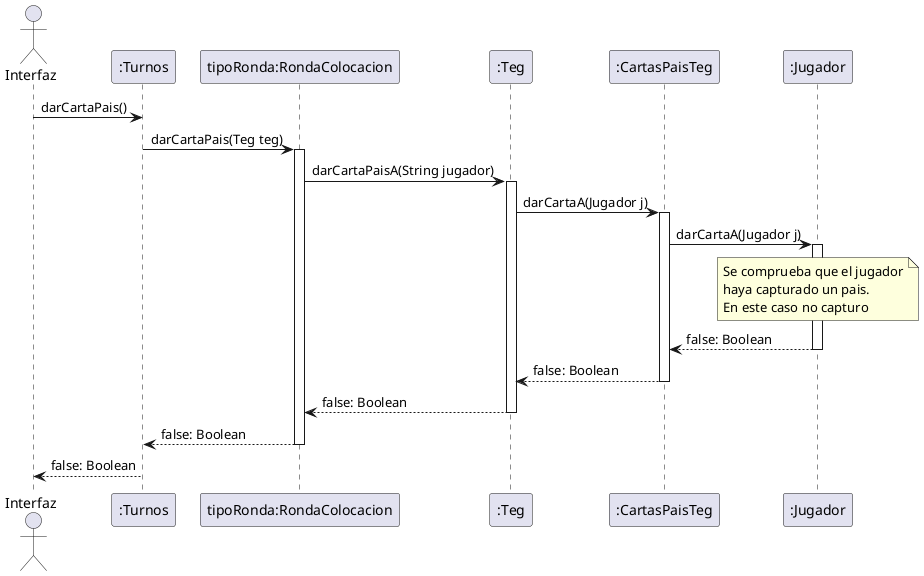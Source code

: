 @startuml
'https://plantuml.com/sequence-diagram


actor Interfaz
participant Turnos as ":Turnos"
participant Ronda as "tipoRonda:RondaColocacion"
participant Teg as ":Teg"
participant MazoTeg as ":CartasPaisTeg"
participant Jugador as ":Jugador"

Interfaz -> Turnos: darCartaPais()

Turnos -> Ronda: darCartaPais(Teg teg)
activate Ronda
Ronda -> Teg: darCartaPaisA(String jugador)
activate Teg
Teg -> MazoTeg: darCartaA(Jugador j)
activate MazoTeg
MazoTeg -> Jugador: darCartaA(Jugador j)
activate Jugador
note over Jugador
 Se comprueba que el jugador
 haya capturado un pais.
 En este caso no capturo
end note


'returns
Jugador --> MazoTeg: false: Boolean
deactivate Jugador
MazoTeg --> Teg: false: Boolean
deactivate MazoTeg
Teg --> Ronda: false: Boolean
deactivate Teg
Ronda --> Turnos: false: Boolean
deactivate
Turnos --> Interfaz: false: Boolean


@enduml